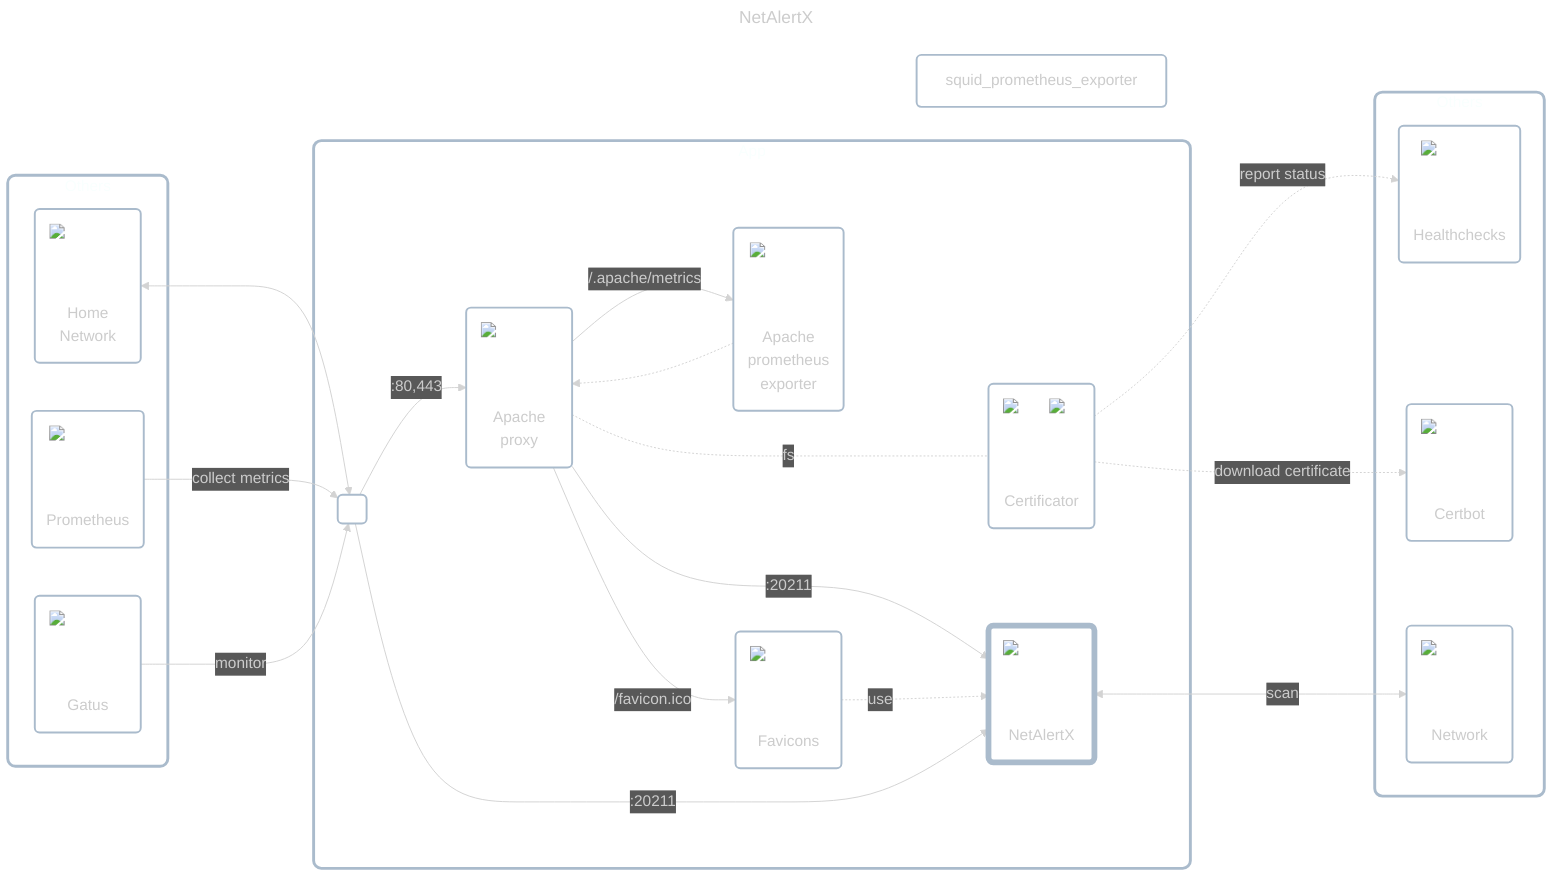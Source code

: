 ---
title: NetAlertX
config:
    theme: dark
---

flowchart LR
    classDef cluster fill:#ffffff00,stroke:#aabbccff,stroke-width:3px,rx:8px,ry:8px;
    classDef node fill:#ffffff00,stroke:#aabbccff,stroke-width:2px,rx:5px,ry:5px;
    classDef dashed_border stroke-dasharray:10 6;
    classDef strong_border stroke-width:6px;

    subgraph app_wrapper["App"]
        inbound_interface(" ")
        apache_proxy("<div style='position:relative;width:80px;height:80px;margin:0 auto;margin-bottom:0.5em'><img src='../../../../icons/apache.png' style='min-width:80px;max-width:80px' /></div>Apache<br/>proxy")
        apache_prometheus_exporter("<div style='position:relative;width:80px;height:80px;margin:0 auto;margin-bottom:0.5em'><img src='../../../../icons/apache-prometheus-exporter.png' style='min-width:80px;max-width:80px' /></div>Apache<br/>prometheus<br/>exporter")
        certificator("<div style='position:relative;width:80px;height:80px;margin:0 auto;margin-bottom:1em'><img src='../../../../icons/cronjob.png' style='min-width:32px;max-width:32px;position:absolute;top:0;right:0' /><img src='../../../../icons/lets-encrypt.png' style='min-width:80px;max-width:80px' /></div>Certificator")
        favicons("<div style='position:relative;width:80px;height:80px;margin:0 auto;margin-bottom:0.5em'><img src='../../../../icons/picture.png' style='min-width:80px;max-width:80px' /></div>Favicons")
        netalertx("<div style='position:relative;width:80px;height:80px;margin:0 auto;margin-bottom:0.5em'><img src='../../../../icons/netalertx.png' style='min-width:80px;max-width:80px' /></div>NetAlertX")
        class netalertx strong_border;

        inbound_interface -->|:80,443| apache_proxy -->|:20211| netalertx
        apache_proxy -.-|fs| certificator
        apache_prometheus_exporter -.-> apache_proxy -->|/.apache/metrics| apache_prometheus_exporter
        apache_proxy -->|/favicon.ico| favicons -.->|use| netalertx
        inbound_interface -->|:20211| netalertx
    end

    subgraph others_1["Others"]
        home_network("<div style='position:relative;width:80px;height:80px;margin:0 auto;margin-bottom:0.1em'><img src='../../../../icons/network.png' style='min-width:80px;max-width:80px' /></div>Home<br/>Network")
        prometheus("<div style='position:relative;width:80px;height:80px;margin:0 auto;margin-bottom:0.5em'><img src='../../../../icons/prometheus.png' style='min-width:80px;max-width:80px' /></div>Prometheus")
        gatus("<div style='position:relative;width:80px;height:80px;margin:0 auto;margin-bottom:0.5em'><img src='../../../../icons/gatus.png' style='min-width:80px;max-width:80px' /></div>Gatus")

        home_network <--> inbound_interface
        prometheus -->|collect metrics| inbound_interface
        gatus -->|monitor| inbound_interface
    end

    subgraph others_2["Others"]
        healthchecks("<div style='position:relative;width:80px;height:80px;margin:0 auto;margin-bottom:0.5em'><img src='../../../../icons/healthchecks.png' style='min-width:80px;max-width:80px' /></div>Healthchecks")
        certbot("<div style='position:relative;width:80px;height:80px;margin:0 auto;margin-bottom:0.5em'><img src='../../../../icons/lets-encrypt.png' style='min-width:80px;max-width:80px' /></div>Certbot")
        network("<div style='position:relative;width:80px;height:80px;margin:0 auto;margin-bottom:0.5em'><img src='../../../../icons/servers.png' style='min-width:80px;max-width:80px' /></div>Network")

        certificator -.->|report status| healthchecks
        certificator -.->|download certificate| certbot
        netalertx <-->|scan| network
    end

    squid_prometheus_exporter ~~~ others_2